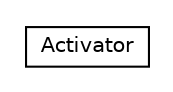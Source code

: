 #!/usr/local/bin/dot
#
# Class diagram 
# Generated by UMLGraph version R5_6-24-gf6e263 (http://www.umlgraph.org/)
#

digraph G {
	edge [fontname="Helvetica",fontsize=10,labelfontname="Helvetica",labelfontsize=10];
	node [fontname="Helvetica",fontsize=10,shape=plaintext];
	nodesep=0.25;
	ranksep=0.5;
	// org.universAAL.tools.ucc.database.Activator
	c1471785 [label=<<table title="org.universAAL.tools.ucc.database.Activator" border="0" cellborder="1" cellspacing="0" cellpadding="2" port="p" href="./Activator.html">
		<tr><td><table border="0" cellspacing="0" cellpadding="1">
<tr><td align="center" balign="center"> Activator </td></tr>
		</table></td></tr>
		</table>>, URL="./Activator.html", fontname="Helvetica", fontcolor="black", fontsize=10.0];
}

